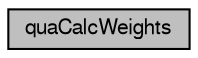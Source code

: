 digraph G
{
  bgcolor="transparent";
  edge [fontname="FreeSans",fontsize="10",labelfontname="FreeSans",labelfontsize="10"];
  node [fontname="FreeSans",fontsize="10",shape=record];
  rankdir=LR;
  Node1 [label="quaCalcWeights",height=0.2,width=0.4,color="black", fillcolor="grey75", style="filled" fontcolor="black"];
}
